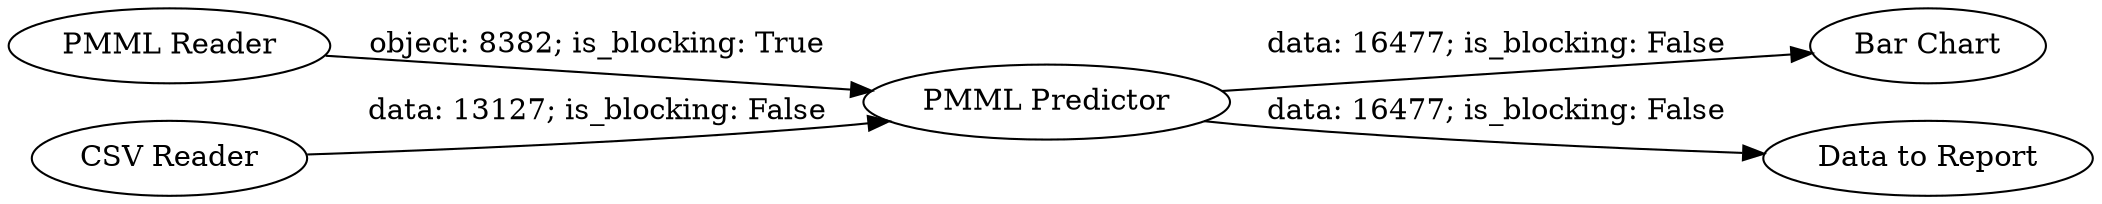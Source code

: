 digraph {
	"8952404951810720696_5" [label="Bar Chart"]
	"8952404951810720696_2" [label="PMML Reader"]
	"8952404951810720696_3" [label="PMML Predictor"]
	"8952404951810720696_1" [label="CSV Reader"]
	"8952404951810720696_4" [label="Data to Report"]
	"8952404951810720696_2" -> "8952404951810720696_3" [label="object: 8382; is_blocking: True"]
	"8952404951810720696_3" -> "8952404951810720696_5" [label="data: 16477; is_blocking: False"]
	"8952404951810720696_3" -> "8952404951810720696_4" [label="data: 16477; is_blocking: False"]
	"8952404951810720696_1" -> "8952404951810720696_3" [label="data: 13127; is_blocking: False"]
	rankdir=LR
}
